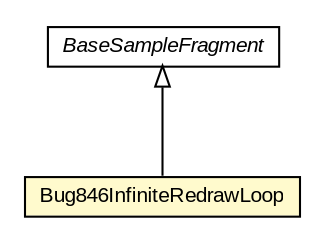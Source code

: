 #!/usr/local/bin/dot
#
# Class diagram 
# Generated by UMLGraph version R5_6-24-gf6e263 (http://www.umlgraph.org/)
#

digraph G {
	edge [fontname="arial",fontsize=10,labelfontname="arial",labelfontsize=10];
	node [fontname="arial",fontsize=10,shape=plaintext];
	nodesep=0.25;
	ranksep=0.5;
	// org.osmdroid.bugtestfragments.Bug846InfiniteRedrawLoop
	c10524 [label=<<table title="org.osmdroid.bugtestfragments.Bug846InfiniteRedrawLoop" border="0" cellborder="1" cellspacing="0" cellpadding="2" port="p" bgcolor="lemonChiffon" href="./Bug846InfiniteRedrawLoop.html">
		<tr><td><table border="0" cellspacing="0" cellpadding="1">
<tr><td align="center" balign="center"> Bug846InfiniteRedrawLoop </td></tr>
		</table></td></tr>
		</table>>, URL="./Bug846InfiniteRedrawLoop.html", fontname="arial", fontcolor="black", fontsize=10.0];
	// org.osmdroid.samplefragments.BaseSampleFragment
	c10573 [label=<<table title="org.osmdroid.samplefragments.BaseSampleFragment" border="0" cellborder="1" cellspacing="0" cellpadding="2" port="p" href="../samplefragments/BaseSampleFragment.html">
		<tr><td><table border="0" cellspacing="0" cellpadding="1">
<tr><td align="center" balign="center"><font face="arial italic"> BaseSampleFragment </font></td></tr>
		</table></td></tr>
		</table>>, URL="../samplefragments/BaseSampleFragment.html", fontname="arial", fontcolor="black", fontsize=10.0];
	//org.osmdroid.bugtestfragments.Bug846InfiniteRedrawLoop extends org.osmdroid.samplefragments.BaseSampleFragment
	c10573:p -> c10524:p [dir=back,arrowtail=empty];
}

